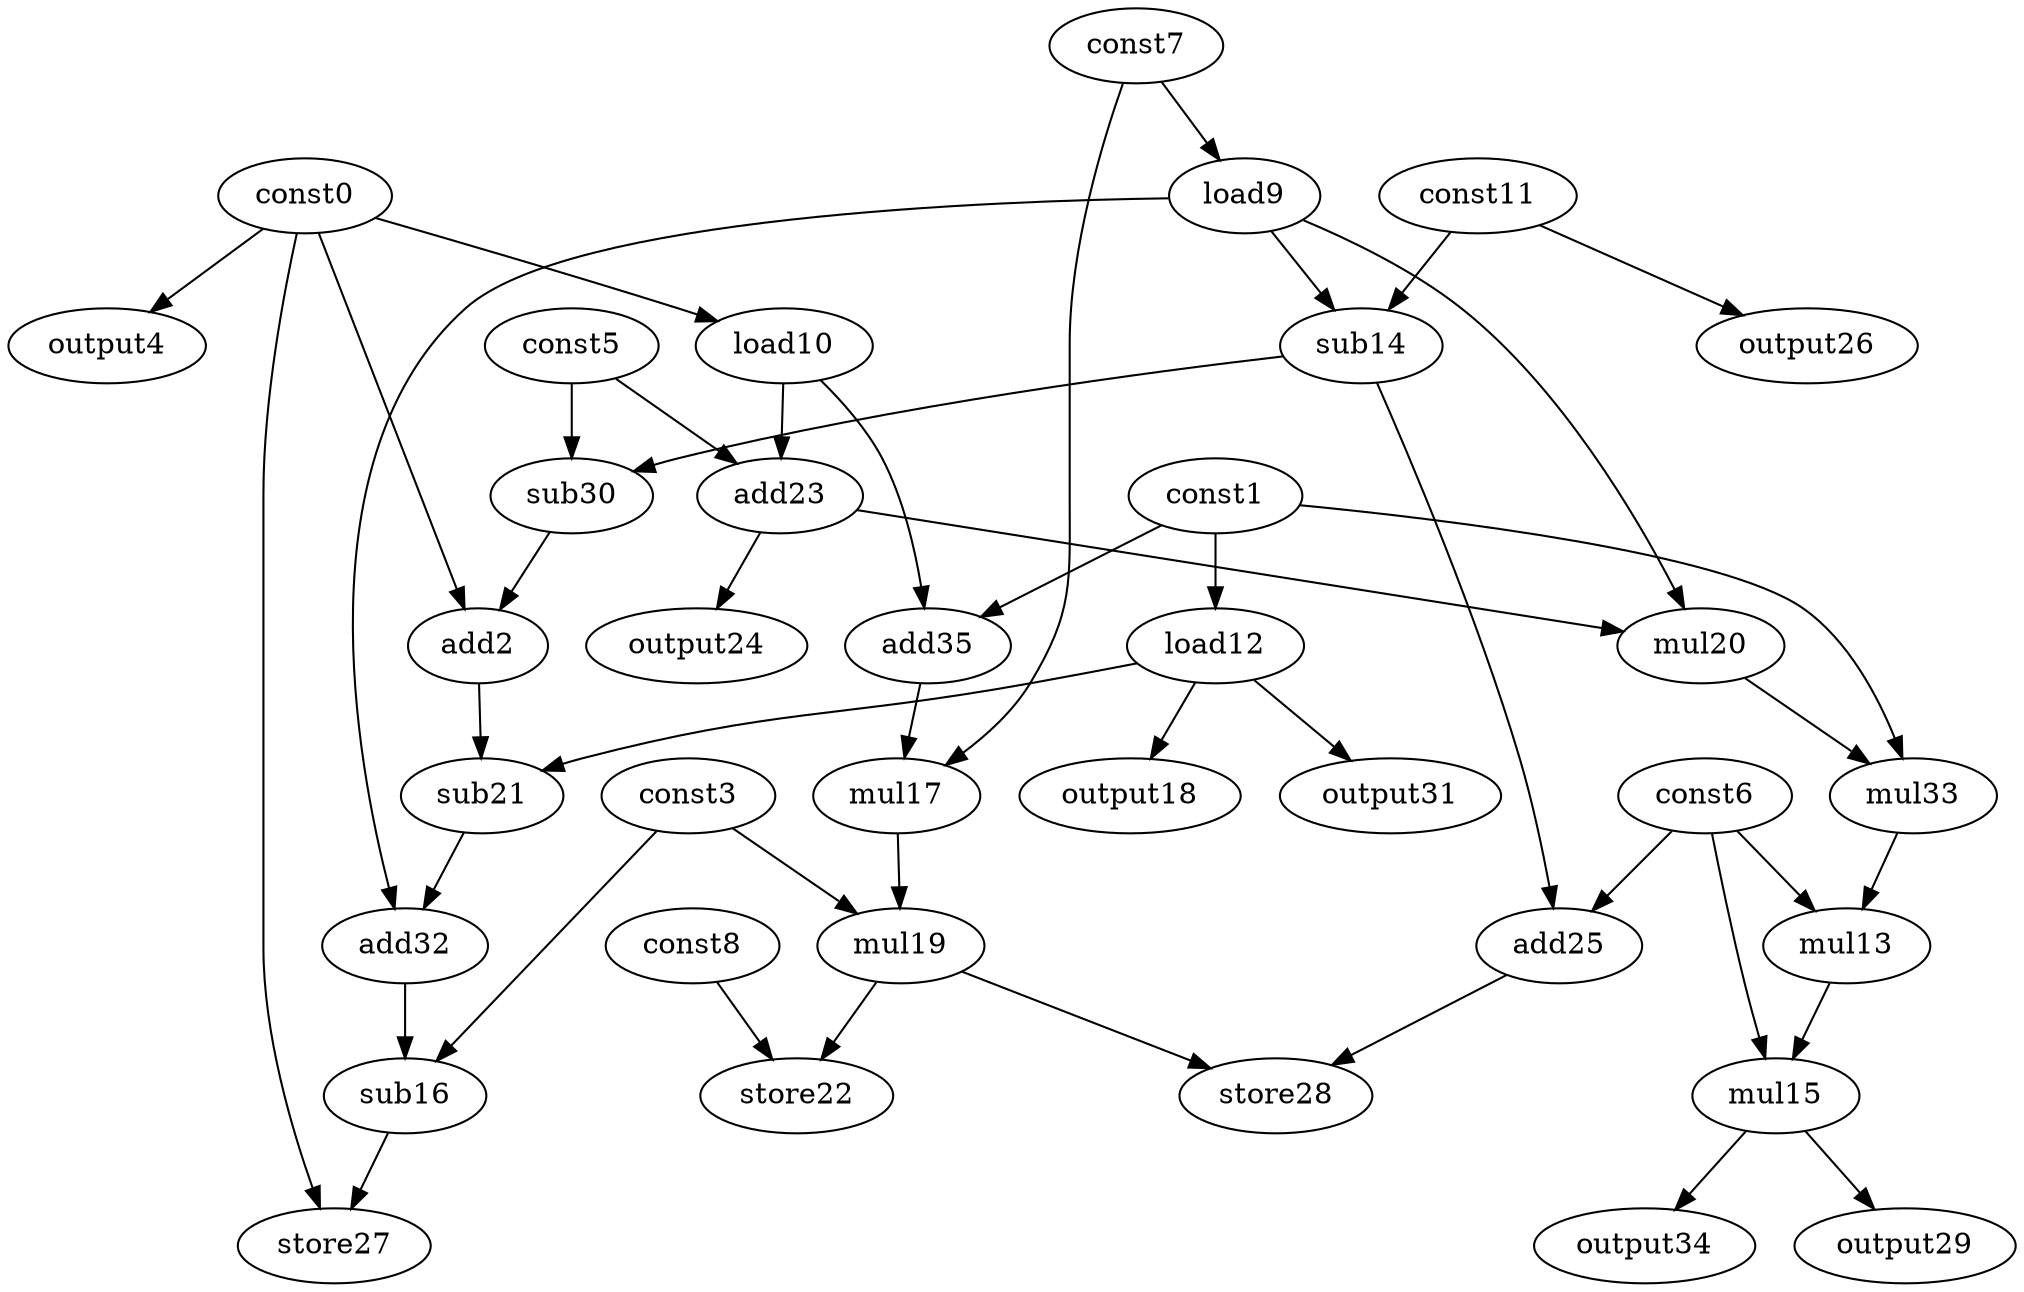 digraph G { 
const0[opcode=const]; 
const1[opcode=const]; 
add2[opcode=add]; 
const3[opcode=const]; 
output4[opcode=output]; 
const5[opcode=const]; 
const6[opcode=const]; 
const7[opcode=const]; 
const8[opcode=const]; 
load9[opcode=load]; 
load10[opcode=load]; 
const11[opcode=const]; 
load12[opcode=load]; 
mul13[opcode=mul]; 
sub14[opcode=sub]; 
mul15[opcode=mul]; 
sub16[opcode=sub]; 
mul17[opcode=mul]; 
output18[opcode=output]; 
mul19[opcode=mul]; 
mul20[opcode=mul]; 
sub21[opcode=sub]; 
store22[opcode=store]; 
add23[opcode=add]; 
output24[opcode=output]; 
add25[opcode=add]; 
output26[opcode=output]; 
store27[opcode=store]; 
store28[opcode=store]; 
output29[opcode=output]; 
sub30[opcode=sub]; 
output31[opcode=output]; 
add32[opcode=add]; 
mul33[opcode=mul]; 
output34[opcode=output]; 
add35[opcode=add]; 
const0->output4[operand=0];
const7->load9[operand=0];
const0->load10[operand=0];
const1->load12[operand=0];
const11->output26[operand=0];
load9->sub14[operand=0];
const11->sub14[operand=1];
load12->output18[operand=0];
load10->add23[operand=0];
const5->add23[operand=1];
load12->output31[operand=0];
const1->add35[operand=0];
load10->add35[operand=1];
add35->mul17[operand=0];
const7->mul17[operand=1];
load9->mul20[operand=0];
add23->mul20[operand=1];
add23->output24[operand=0];
sub14->add25[operand=0];
const6->add25[operand=1];
const5->sub30[operand=0];
sub14->sub30[operand=1];
const0->add2[operand=0];
sub30->add2[operand=1];
mul17->mul19[operand=0];
const3->mul19[operand=1];
const1->mul33[operand=0];
mul20->mul33[operand=1];
mul33->mul13[operand=0];
const6->mul13[operand=1];
add2->sub21[operand=0];
load12->sub21[operand=1];
const8->store22[operand=0];
mul19->store22[operand=1];
add25->store28[operand=0];
mul19->store28[operand=1];
mul13->mul15[operand=0];
const6->mul15[operand=1];
load9->add32[operand=0];
sub21->add32[operand=1];
add32->sub16[operand=0];
const3->sub16[operand=1];
mul15->output29[operand=0];
mul15->output34[operand=0];
sub16->store27[operand=0];
const0->store27[operand=1];
}
